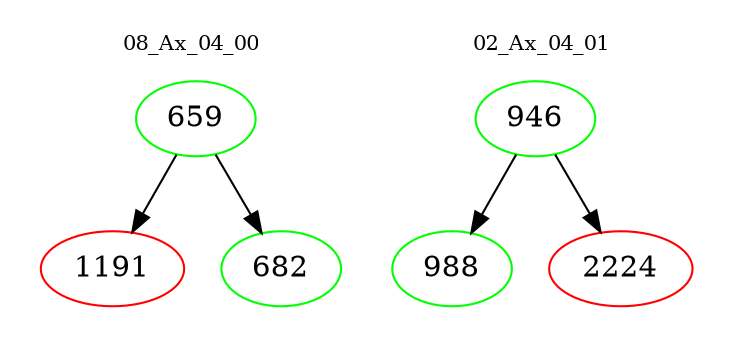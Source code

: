 digraph{
subgraph cluster_0 {
color = white
label = "08_Ax_04_00";
fontsize=10;
T0_659 [label="659", color="green"]
T0_659 -> T0_1191 [color="black"]
T0_1191 [label="1191", color="red"]
T0_659 -> T0_682 [color="black"]
T0_682 [label="682", color="green"]
}
subgraph cluster_1 {
color = white
label = "02_Ax_04_01";
fontsize=10;
T1_946 [label="946", color="green"]
T1_946 -> T1_988 [color="black"]
T1_988 [label="988", color="green"]
T1_946 -> T1_2224 [color="black"]
T1_2224 [label="2224", color="red"]
}
}
